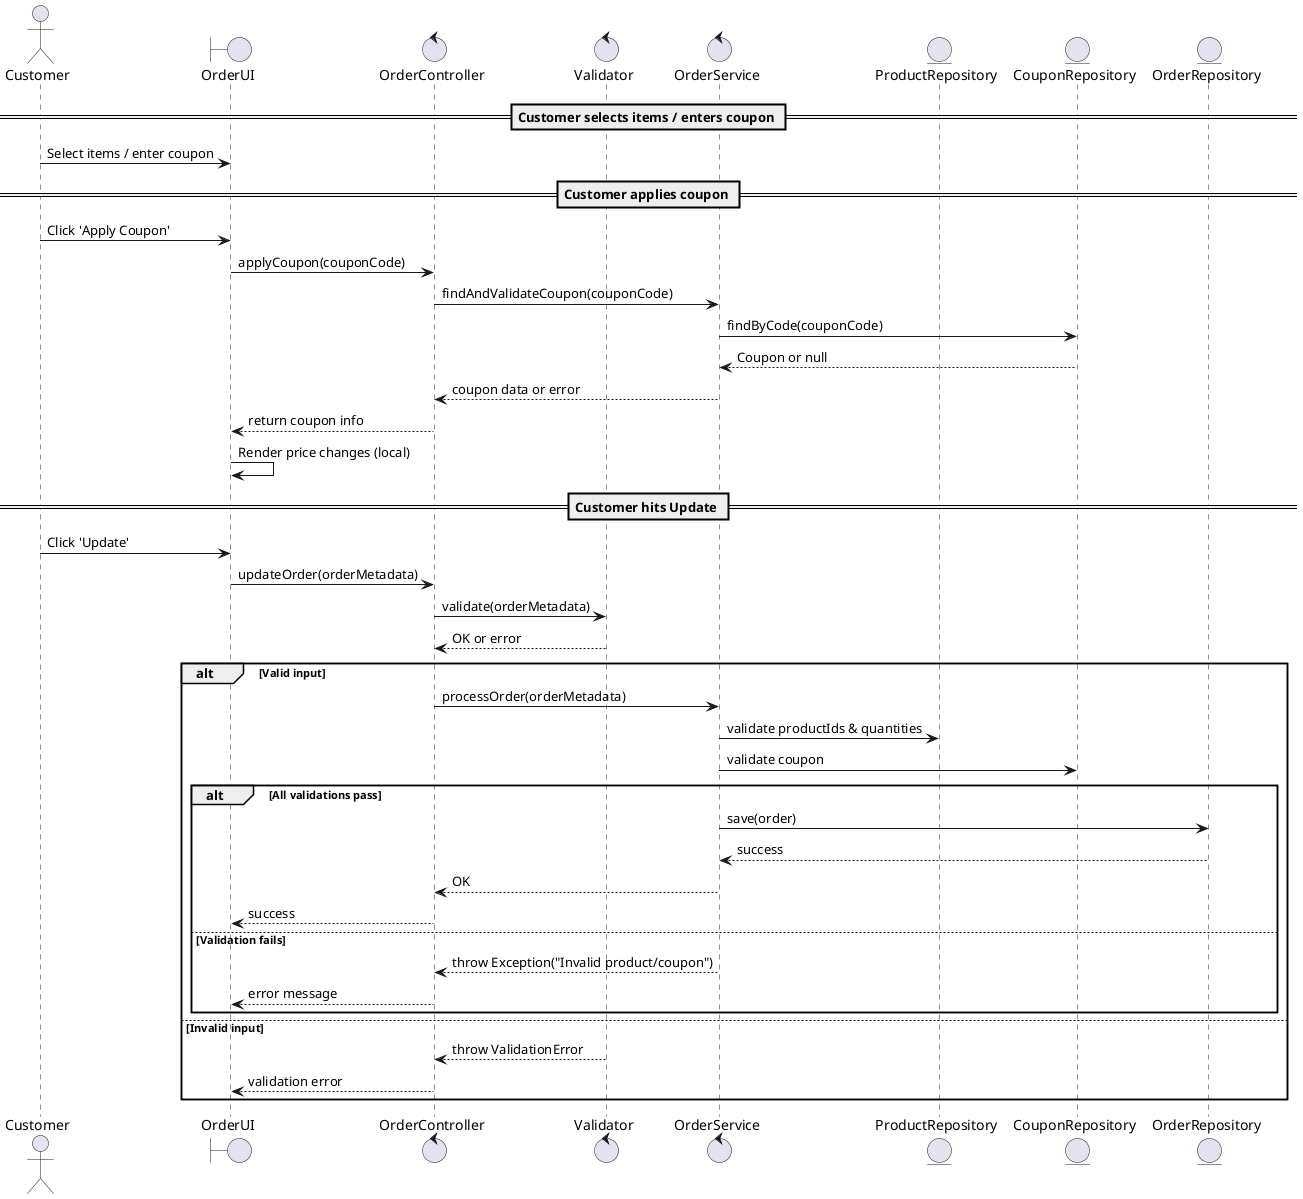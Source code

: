 @startuml createOrder
actor Customer

boundary OrderUI
control OrderController
control Validator
control OrderService
entity ProductRepository
entity CouponRepository
entity OrderRepository

== Customer selects items / enters coupon ==
Customer -> OrderUI : Select items / enter coupon

== Customer applies coupon ==
Customer -> OrderUI : Click 'Apply Coupon'
OrderUI -> OrderController : applyCoupon(couponCode)
OrderController -> OrderService : findAndValidateCoupon(couponCode)
OrderService -> CouponRepository : findByCode(couponCode)
CouponRepository --> OrderService : Coupon or null
OrderService --> OrderController : coupon data or error
OrderController --> OrderUI : return coupon info
OrderUI -> OrderUI : Render price changes (local)

== Customer hits Update ==
Customer -> OrderUI : Click 'Update'
OrderUI -> OrderController : updateOrder(orderMetadata)
OrderController -> Validator : validate(orderMetadata)
Validator --> OrderController : OK or error
alt Valid input
    OrderController -> OrderService : processOrder(orderMetadata)
    OrderService -> ProductRepository : validate productIds & quantities
    OrderService -> CouponRepository : validate coupon
    alt All validations pass
        OrderService -> OrderRepository : save(order)
        OrderRepository --> OrderService : success
        OrderService --> OrderController : OK
        OrderController --> OrderUI : success
    else Validation fails
        OrderService --> OrderController : throw Exception("Invalid product/coupon")
        OrderController --> OrderUI : error message
    end
else Invalid input
    Validator --> OrderController : throw ValidationError
    OrderController --> OrderUI : validation error
end

@enduml
